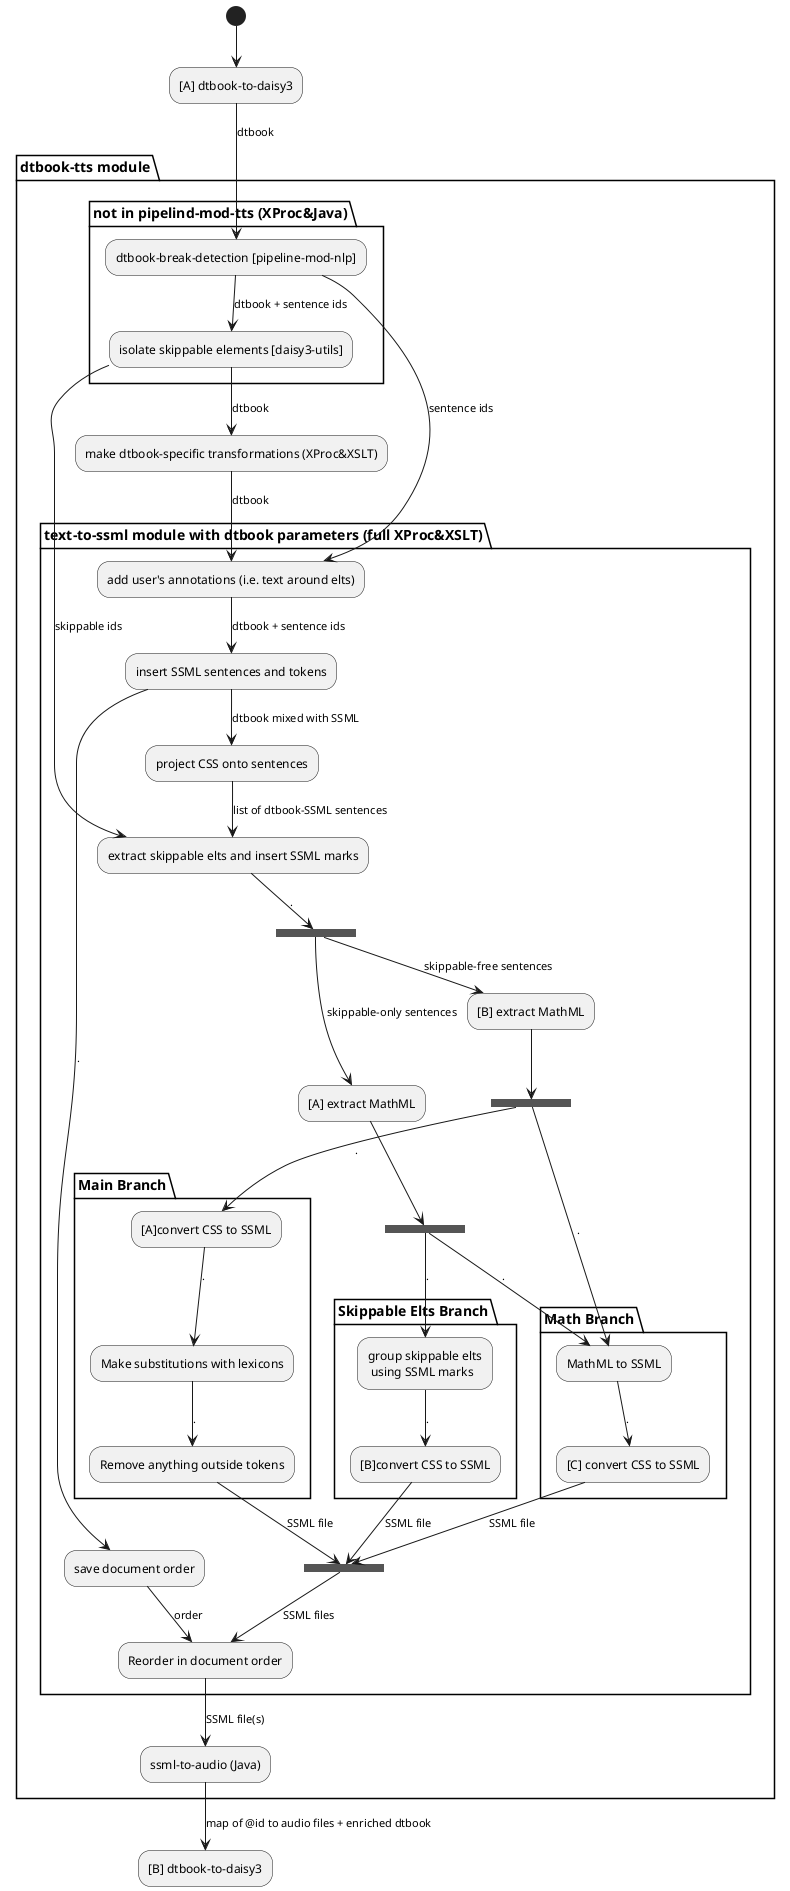@startuml

(*) --> "[A] dtbook-to-daisy3"

partition "dtbook-tts module" {

partition "not in pipelind-mod-tts (XProc&Java)" {
-->[dtbook] "dtbook-break-detection [pipeline-mod-nlp]"
-->[dtbook + sentence ids] "isolate skippable elements [daisy3-utils]"
}

-->[dtbook] "make dtbook-specific transformations (XProc&XSLT)"

partition "text-to-ssml module with dtbook parameters (full XProc&XSLT)" {

-->[dtbook] "add user's annotations (i.e. text around elts)"
"dtbook-break-detection [pipeline-mod-nlp]"-->[sentence ids] "add user's annotations (i.e. text around elts)"

-->[dtbook + sentence ids] "insert SSML sentences and tokens"

-->[.] "save document order"

"insert SSML sentences and tokens"-->[dtbook mixed with SSML] "project CSS onto sentences"

-->[list of dtbook-SSML sentences] "extract skippable elts and insert SSML marks"
"isolate skippable elements [daisy3-utils]"-->[skippable ids] "extract skippable elts and insert SSML marks"

-->[.] ===B1===

===B1=== -->[skippable-only sentences] "[A] extract MathML"
--> ===B3===

partition "Skippable Elts Branch" {
===B3=== -->[.] "group skippable elts\n using SSML marks"
-->[.] "[B]convert CSS to SSML"
}
-->[SSML file] ==B2==

===B1=== -->[skippable-free sentences] "[B] extract MathML"
--> ===B4===

partition "Main Branch" {
===B4=== -->[.] "[A]convert CSS to SSML"
-->[.] "Make substitutions with lexicons"
-->[.] "Remove anything outside tokens"
}
-->[SSML file] ===B2===

partition "Math Branch" {
===B4=== -->[.] "MathML to SSML"
===B3=== -->[.] "MathML to SSML"
-->[.] "[C] convert CSS to SSML"
}
-->[SSML file] ===B2===

===B2=== -->[SSML files] "Reorder in document order"
"save document order" -->[order] "Reorder in document order"

}

-->[SSML file(s)] "ssml-to-audio (Java)"

}


-->[map of @id to audio files + enriched dtbook] "[B] dtbook-to-daisy3"

@enduml